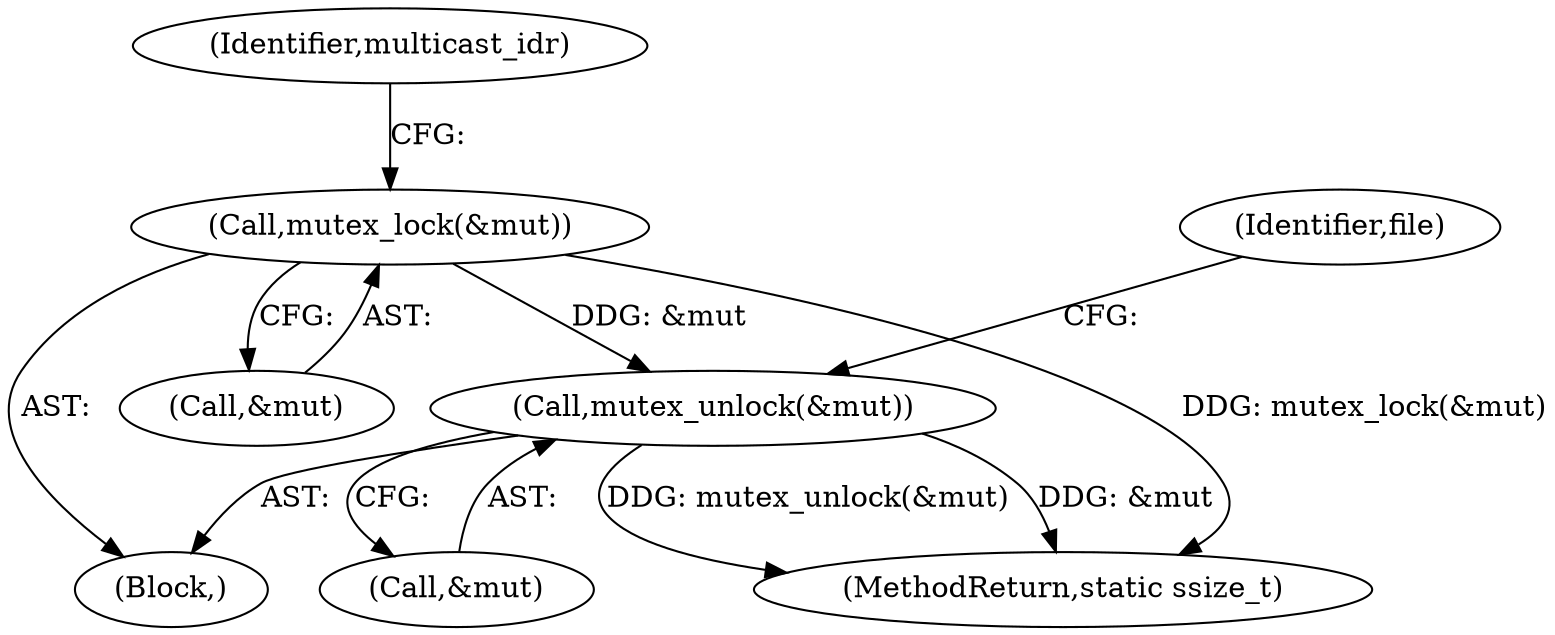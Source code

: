 digraph "0_linux_cb2595c1393b4a5211534e6f0a0fbad369e21ad8_0@API" {
"1000254" [label="(Call,mutex_lock(&mut))"];
"1000264" [label="(Call,mutex_unlock(&mut))"];
"1000104" [label="(Block,)"];
"1000270" [label="(Identifier,file)"];
"1000265" [label="(Call,&mut)"];
"1000255" [label="(Call,&mut)"];
"1000319" [label="(MethodReturn,static ssize_t)"];
"1000259" [label="(Identifier,multicast_idr)"];
"1000264" [label="(Call,mutex_unlock(&mut))"];
"1000254" [label="(Call,mutex_lock(&mut))"];
"1000254" -> "1000104"  [label="AST: "];
"1000254" -> "1000255"  [label="CFG: "];
"1000255" -> "1000254"  [label="AST: "];
"1000259" -> "1000254"  [label="CFG: "];
"1000254" -> "1000319"  [label="DDG: mutex_lock(&mut)"];
"1000254" -> "1000264"  [label="DDG: &mut"];
"1000264" -> "1000104"  [label="AST: "];
"1000264" -> "1000265"  [label="CFG: "];
"1000265" -> "1000264"  [label="AST: "];
"1000270" -> "1000264"  [label="CFG: "];
"1000264" -> "1000319"  [label="DDG: &mut"];
"1000264" -> "1000319"  [label="DDG: mutex_unlock(&mut)"];
}
